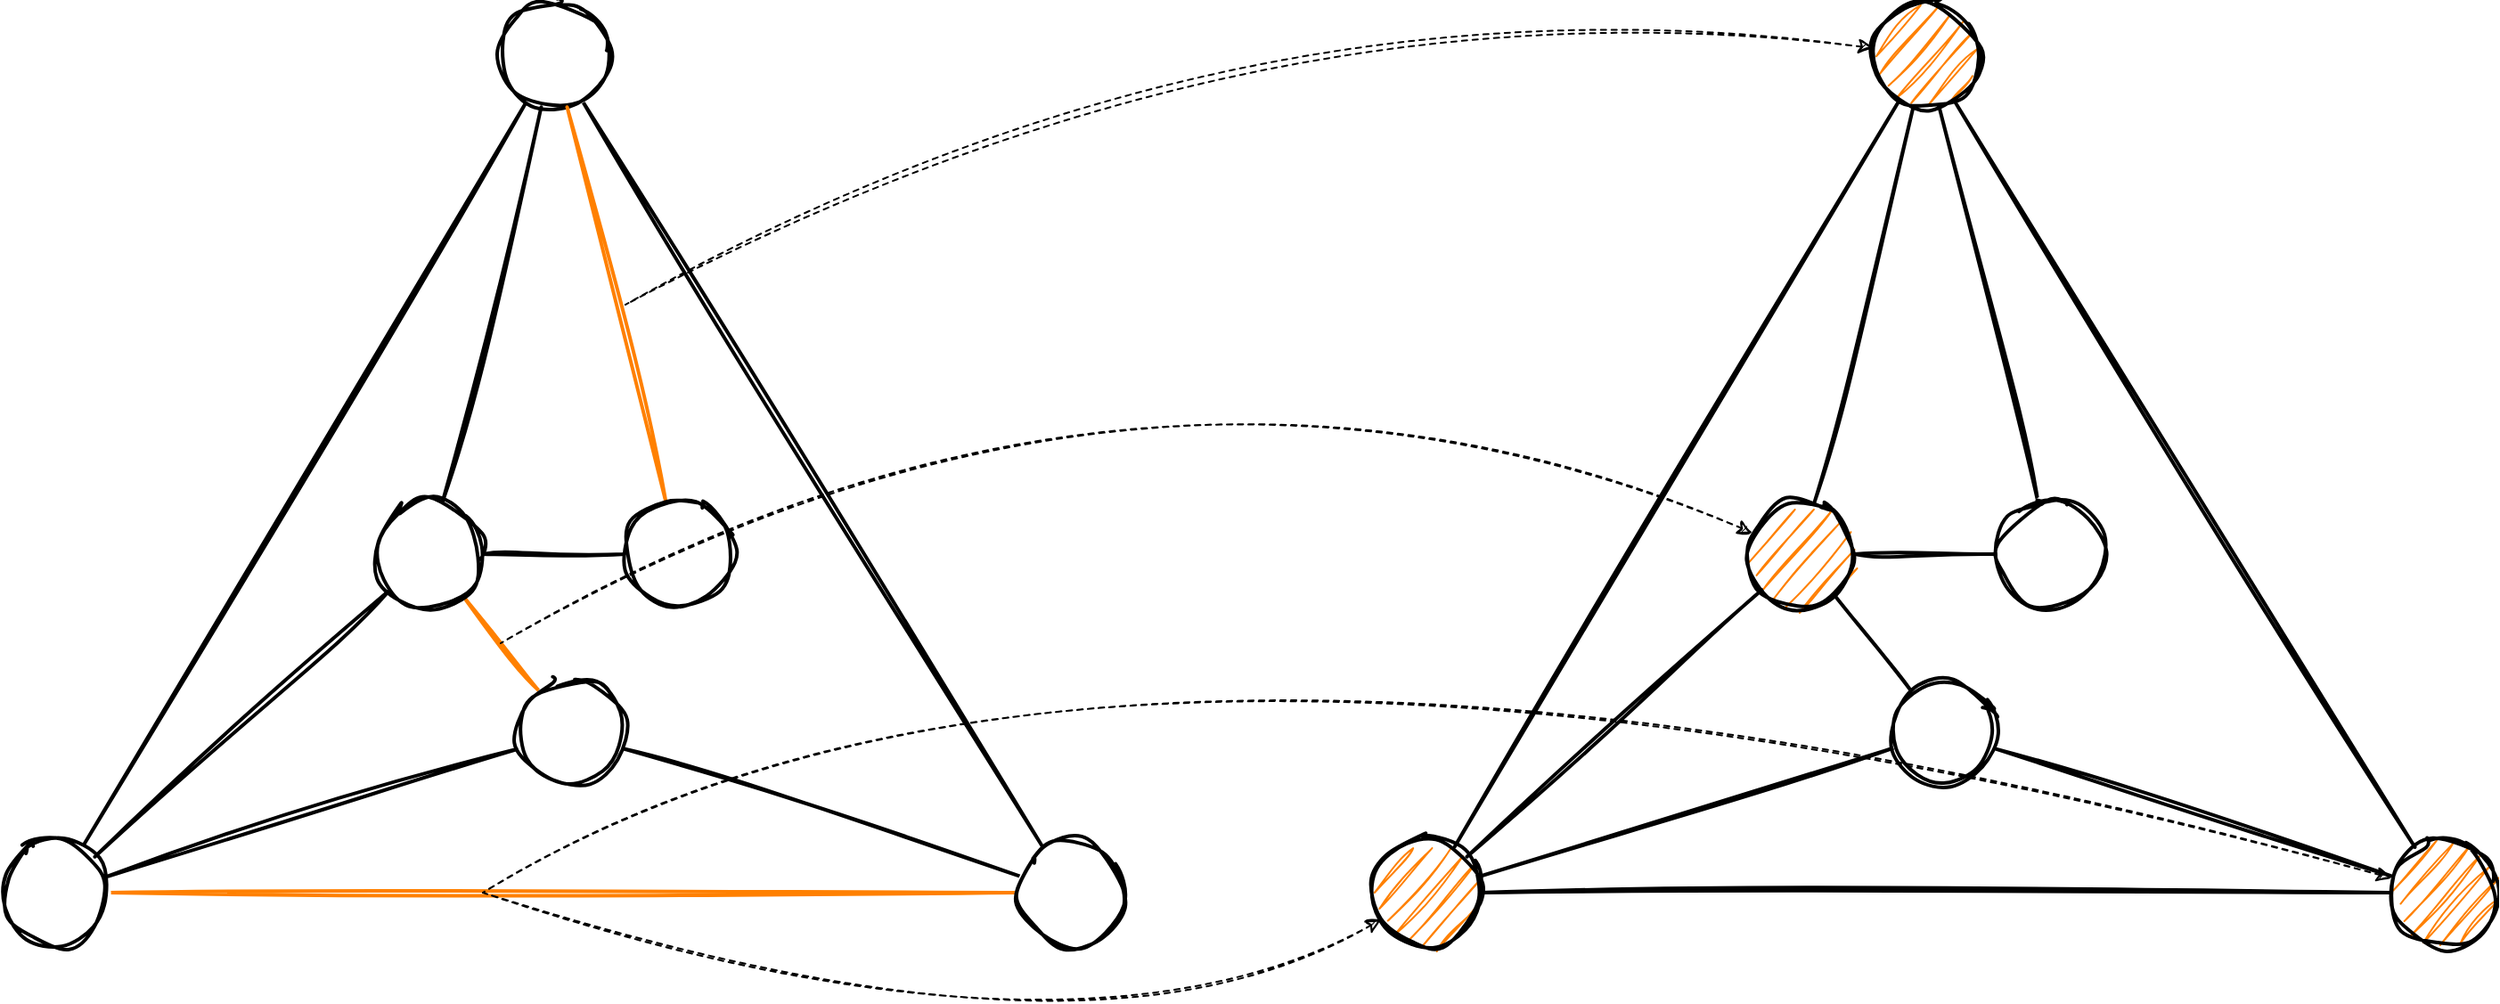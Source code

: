 <mxfile scale="4" border="0">
    <diagram id="93Jm53lZA8hJO8_YeRDJ" name="Page-1">
        <mxGraphModel dx="2225" dy="1496" grid="1" gridSize="10" guides="1" tooltips="1" connect="1" arrows="1" fold="1" page="1" pageScale="1" pageWidth="1169" pageHeight="827" math="0" shadow="0">
            <root>
                <mxCell id="0"/>
                <mxCell id="1" parent="0"/>
                <mxCell id="10" style="edgeStyle=none;html=1;endArrow=none;endFill=0;sketch=1;curveFitting=1;jiggle=2;strokeWidth=2;" edge="1" parent="1" source="3" target="5">
                    <mxGeometry relative="1" as="geometry"/>
                </mxCell>
                <mxCell id="54" style="edgeStyle=none;html=1;strokeWidth=2;endArrow=none;endFill=0;sketch=1;curveFitting=1;jiggle=2;" edge="1" parent="1" source="3" target="6">
                    <mxGeometry relative="1" as="geometry"/>
                </mxCell>
                <mxCell id="3" value="" style="ellipse;whiteSpace=wrap;html=1;aspect=fixed;sketch=1;curveFitting=1;jiggle=2;strokeWidth=2;" vertex="1" parent="1">
                    <mxGeometry x="400" y="100" width="60" height="60" as="geometry"/>
                </mxCell>
                <mxCell id="12" style="edgeStyle=none;html=1;endArrow=none;endFill=0;sketch=1;curveFitting=1;jiggle=2;strokeWidth=2;" edge="1" parent="1" source="4" target="5">
                    <mxGeometry relative="1" as="geometry"/>
                </mxCell>
                <mxCell id="32" style="edgeStyle=none;html=1;strokeWidth=2;endArrow=none;endFill=0;sketch=1;curveFitting=1;jiggle=2;strokeColor=#FF8000;" edge="1" parent="1" source="4" target="31">
                    <mxGeometry relative="1" as="geometry"/>
                </mxCell>
                <mxCell id="57" style="edgeStyle=none;html=1;strokeWidth=2;endArrow=none;endFill=0;sketch=1;curveFitting=1;jiggle=2;" edge="1" parent="1" source="4" target="6">
                    <mxGeometry relative="1" as="geometry"/>
                </mxCell>
                <mxCell id="4" value="" style="ellipse;whiteSpace=wrap;html=1;aspect=fixed;sketch=1;curveFitting=1;jiggle=2;strokeWidth=2;" vertex="1" parent="1">
                    <mxGeometry x="410" y="480" width="60" height="60" as="geometry"/>
                </mxCell>
                <mxCell id="16" style="edgeStyle=none;html=1;sketch=1;curveFitting=1;jiggle=2;strokeWidth=2;endArrow=none;endFill=0;strokeColor=#FF8000;" edge="1" parent="1" source="5" target="6">
                    <mxGeometry relative="1" as="geometry"/>
                </mxCell>
                <mxCell id="5" value="" style="ellipse;whiteSpace=wrap;html=1;aspect=fixed;sketch=1;curveFitting=1;jiggle=2;strokeWidth=2;" vertex="1" parent="1">
                    <mxGeometry x="120" y="570" width="60" height="60" as="geometry"/>
                </mxCell>
                <mxCell id="6" value="" style="ellipse;whiteSpace=wrap;html=1;aspect=fixed;sketch=1;curveFitting=1;jiggle=2;strokeWidth=2;" vertex="1" parent="1">
                    <mxGeometry x="690" y="570" width="60" height="60" as="geometry"/>
                </mxCell>
                <mxCell id="55" style="edgeStyle=none;html=1;strokeWidth=2;endArrow=none;endFill=0;sketch=1;curveFitting=1;jiggle=2;" edge="1" parent="1" source="31" target="5">
                    <mxGeometry relative="1" as="geometry"/>
                </mxCell>
                <mxCell id="56" style="edgeStyle=none;html=1;strokeWidth=2;endArrow=none;endFill=0;sketch=1;curveFitting=1;jiggle=2;" edge="1" parent="1" source="31" target="3">
                    <mxGeometry relative="1" as="geometry"/>
                </mxCell>
                <mxCell id="60" style="edgeStyle=none;html=1;strokeWidth=2;endArrow=none;endFill=0;sketch=1;curveFitting=1;jiggle=2;" edge="1" parent="1" source="31" target="58">
                    <mxGeometry relative="1" as="geometry"/>
                </mxCell>
                <mxCell id="31" value="" style="ellipse;whiteSpace=wrap;html=1;aspect=fixed;sketch=1;curveFitting=1;jiggle=2;strokeWidth=2;" vertex="1" parent="1">
                    <mxGeometry x="330" y="380" width="60" height="60" as="geometry"/>
                </mxCell>
                <mxCell id="59" style="edgeStyle=none;html=1;strokeWidth=2;endArrow=none;endFill=0;sketch=1;curveFitting=1;jiggle=2;strokeColor=#FF8000;" edge="1" parent="1" source="58" target="3">
                    <mxGeometry relative="1" as="geometry"/>
                </mxCell>
                <mxCell id="58" value="" style="ellipse;whiteSpace=wrap;html=1;aspect=fixed;sketch=1;curveFitting=1;jiggle=2;strokeWidth=2;" vertex="1" parent="1">
                    <mxGeometry x="470" y="380" width="60" height="60" as="geometry"/>
                </mxCell>
                <mxCell id="62" style="edgeStyle=none;html=1;endArrow=none;endFill=0;sketch=1;curveFitting=1;jiggle=2;strokeWidth=2;" edge="1" parent="1" source="64" target="70">
                    <mxGeometry relative="1" as="geometry"/>
                </mxCell>
                <mxCell id="63" style="edgeStyle=none;html=1;strokeWidth=2;endArrow=none;endFill=0;sketch=1;curveFitting=1;jiggle=2;" edge="1" parent="1" source="64" target="71">
                    <mxGeometry relative="1" as="geometry"/>
                </mxCell>
                <mxCell id="83" style="edgeStyle=none;html=1;startArrow=classic;startFill=1;endArrow=none;endFill=0;rounded=0;curved=1;sketch=1;curveFitting=1;jiggle=2;dashed=1;" edge="1" parent="1" source="64">
                    <mxGeometry relative="1" as="geometry">
                        <mxPoint x="470" y="270" as="targetPoint"/>
                        <Array as="points">
                            <mxPoint x="820" y="80"/>
                        </Array>
                    </mxGeometry>
                </mxCell>
                <mxCell id="64" value="" style="ellipse;whiteSpace=wrap;html=1;aspect=fixed;sketch=1;curveFitting=1;jiggle=2;strokeWidth=2;fillStyle=hachure;fillColor=#FF8000;" vertex="1" parent="1">
                    <mxGeometry x="1170" y="100" width="60" height="60" as="geometry"/>
                </mxCell>
                <mxCell id="65" style="edgeStyle=none;html=1;endArrow=none;endFill=0;sketch=1;curveFitting=1;jiggle=2;strokeWidth=2;" edge="1" parent="1" source="68" target="70">
                    <mxGeometry relative="1" as="geometry"/>
                </mxCell>
                <mxCell id="66" style="edgeStyle=none;html=1;strokeWidth=2;endArrow=none;endFill=0;sketch=1;curveFitting=1;jiggle=2;" edge="1" parent="1" source="68" target="75">
                    <mxGeometry relative="1" as="geometry"/>
                </mxCell>
                <mxCell id="67" style="edgeStyle=none;html=1;strokeWidth=2;endArrow=none;endFill=0;sketch=1;curveFitting=1;jiggle=2;" edge="1" parent="1" source="68" target="71">
                    <mxGeometry relative="1" as="geometry"/>
                </mxCell>
                <mxCell id="68" value="" style="ellipse;whiteSpace=wrap;html=1;aspect=fixed;sketch=1;curveFitting=1;jiggle=2;strokeWidth=2;" vertex="1" parent="1">
                    <mxGeometry x="1180" y="480" width="60" height="60" as="geometry"/>
                </mxCell>
                <mxCell id="69" style="edgeStyle=none;html=1;sketch=1;curveFitting=1;jiggle=2;strokeWidth=2;endArrow=none;endFill=0;" edge="1" parent="1" source="70" target="71">
                    <mxGeometry relative="1" as="geometry"/>
                </mxCell>
                <mxCell id="85" style="edgeStyle=none;html=1;rounded=0;curved=1;startArrow=classic;startFill=1;endArrow=none;endFill=0;dashed=1;sketch=1;curveFitting=1;jiggle=2;" edge="1" parent="1" source="70">
                    <mxGeometry relative="1" as="geometry">
                        <mxPoint x="390" y="600" as="targetPoint"/>
                        <Array as="points">
                            <mxPoint x="730" y="710"/>
                        </Array>
                    </mxGeometry>
                </mxCell>
                <mxCell id="70" value="" style="ellipse;whiteSpace=wrap;html=1;aspect=fixed;sketch=1;curveFitting=1;jiggle=2;strokeWidth=2;fillStyle=hachure;fillColor=#FF8000;" vertex="1" parent="1">
                    <mxGeometry x="890" y="570" width="60" height="60" as="geometry"/>
                </mxCell>
                <mxCell id="86" style="edgeStyle=none;html=1;rounded=0;curved=1;dashed=1;startArrow=classic;startFill=1;endArrow=none;endFill=0;sketch=1;curveFitting=1;jiggle=2;" edge="1" parent="1" source="71">
                    <mxGeometry relative="1" as="geometry">
                        <mxPoint x="390" y="600" as="targetPoint"/>
                        <Array as="points">
                            <mxPoint x="740" y="390"/>
                        </Array>
                    </mxGeometry>
                </mxCell>
                <mxCell id="71" value="" style="ellipse;whiteSpace=wrap;html=1;aspect=fixed;sketch=1;curveFitting=1;jiggle=2;strokeWidth=2;fillStyle=hachure;fillColor=#FF8000;" vertex="1" parent="1">
                    <mxGeometry x="1460" y="570" width="60" height="60" as="geometry"/>
                </mxCell>
                <mxCell id="72" style="edgeStyle=none;html=1;strokeWidth=2;endArrow=none;endFill=0;sketch=1;curveFitting=1;jiggle=2;" edge="1" parent="1" source="75" target="70">
                    <mxGeometry relative="1" as="geometry"/>
                </mxCell>
                <mxCell id="73" style="edgeStyle=none;html=1;strokeWidth=2;endArrow=none;endFill=0;sketch=1;curveFitting=1;jiggle=2;" edge="1" parent="1" source="75" target="64">
                    <mxGeometry relative="1" as="geometry"/>
                </mxCell>
                <mxCell id="74" style="edgeStyle=none;html=1;strokeWidth=2;endArrow=none;endFill=0;sketch=1;curveFitting=1;jiggle=2;" edge="1" parent="1" source="75" target="77">
                    <mxGeometry relative="1" as="geometry"/>
                </mxCell>
                <mxCell id="84" style="edgeStyle=none;html=1;rounded=0;curved=1;startArrow=classic;startFill=1;endArrow=none;endFill=0;sketch=1;curveFitting=1;jiggle=2;dashed=1;" edge="1" parent="1" source="75">
                    <mxGeometry relative="1" as="geometry">
                        <mxPoint x="400" y="460" as="targetPoint"/>
                        <Array as="points">
                            <mxPoint x="760" y="250"/>
                        </Array>
                    </mxGeometry>
                </mxCell>
                <mxCell id="75" value="" style="ellipse;whiteSpace=wrap;html=1;aspect=fixed;sketch=1;curveFitting=1;jiggle=2;strokeWidth=2;fillStyle=hachure;fillColor=#FF8000;" vertex="1" parent="1">
                    <mxGeometry x="1100" y="380" width="60" height="60" as="geometry"/>
                </mxCell>
                <mxCell id="76" style="edgeStyle=none;html=1;strokeWidth=2;endArrow=none;endFill=0;sketch=1;curveFitting=1;jiggle=2;" edge="1" parent="1" source="77" target="64">
                    <mxGeometry relative="1" as="geometry"/>
                </mxCell>
                <mxCell id="77" value="" style="ellipse;whiteSpace=wrap;html=1;aspect=fixed;sketch=1;curveFitting=1;jiggle=2;strokeWidth=2;" vertex="1" parent="1">
                    <mxGeometry x="1240" y="380" width="60" height="60" as="geometry"/>
                </mxCell>
            </root>
        </mxGraphModel>
    </diagram>
</mxfile>
